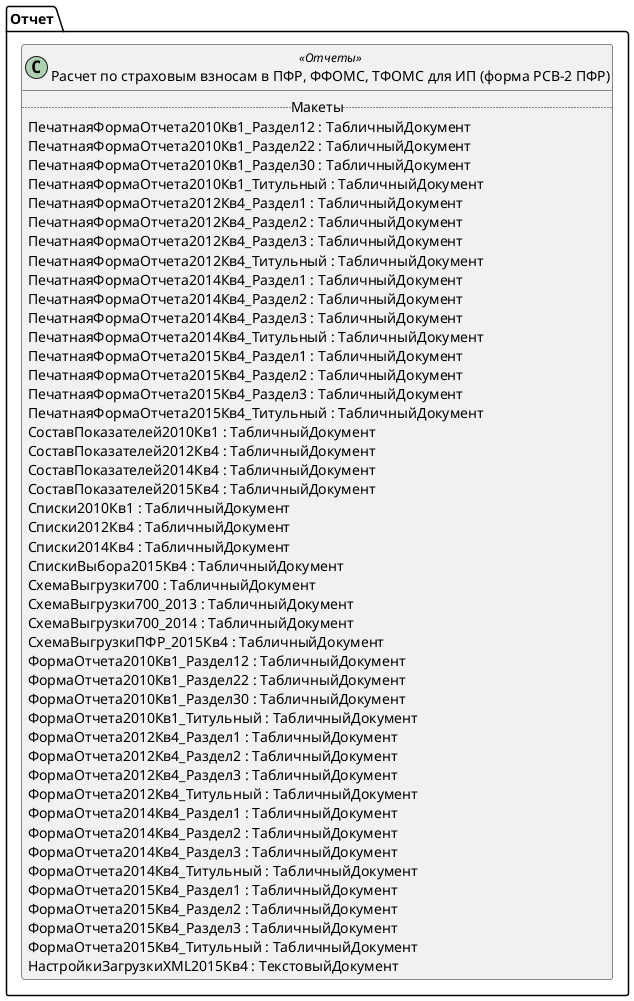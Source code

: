 ﻿@startuml РегламентированныйОтчетРСВ2
'!include templates.wsd
'..\include templates.wsd
class Отчет.РегламентированныйОтчетРСВ2 as "Расчет по страховым взносам в ПФР, ФФОМС, ТФОМС для ИП (форма РСВ-2 ПФР)" <<Отчеты>>
{
..Макеты..
ПечатнаяФормаОтчета2010Кв1_Раздел12 : ТабличныйДокумент
ПечатнаяФормаОтчета2010Кв1_Раздел22 : ТабличныйДокумент
ПечатнаяФормаОтчета2010Кв1_Раздел30 : ТабличныйДокумент
ПечатнаяФормаОтчета2010Кв1_Титульный : ТабличныйДокумент
ПечатнаяФормаОтчета2012Кв4_Раздел1 : ТабличныйДокумент
ПечатнаяФормаОтчета2012Кв4_Раздел2 : ТабличныйДокумент
ПечатнаяФормаОтчета2012Кв4_Раздел3 : ТабличныйДокумент
ПечатнаяФормаОтчета2012Кв4_Титульный : ТабличныйДокумент
ПечатнаяФормаОтчета2014Кв4_Раздел1 : ТабличныйДокумент
ПечатнаяФормаОтчета2014Кв4_Раздел2 : ТабличныйДокумент
ПечатнаяФормаОтчета2014Кв4_Раздел3 : ТабличныйДокумент
ПечатнаяФормаОтчета2014Кв4_Титульный : ТабличныйДокумент
ПечатнаяФормаОтчета2015Кв4_Раздел1 : ТабличныйДокумент
ПечатнаяФормаОтчета2015Кв4_Раздел2 : ТабличныйДокумент
ПечатнаяФормаОтчета2015Кв4_Раздел3 : ТабличныйДокумент
ПечатнаяФормаОтчета2015Кв4_Титульный : ТабличныйДокумент
СоставПоказателей2010Кв1 : ТабличныйДокумент
СоставПоказателей2012Кв4 : ТабличныйДокумент
СоставПоказателей2014Кв4 : ТабличныйДокумент
СоставПоказателей2015Кв4 : ТабличныйДокумент
Списки2010Кв1 : ТабличныйДокумент
Списки2012Кв4 : ТабличныйДокумент
Списки2014Кв4 : ТабличныйДокумент
СпискиВыбора2015Кв4 : ТабличныйДокумент
СхемаВыгрузки700 : ТабличныйДокумент
СхемаВыгрузки700_2013 : ТабличныйДокумент
СхемаВыгрузки700_2014 : ТабличныйДокумент
СхемаВыгрузкиПФР_2015Кв4 : ТабличныйДокумент
ФормаОтчета2010Кв1_Раздел12 : ТабличныйДокумент
ФормаОтчета2010Кв1_Раздел22 : ТабличныйДокумент
ФормаОтчета2010Кв1_Раздел30 : ТабличныйДокумент
ФормаОтчета2010Кв1_Титульный : ТабличныйДокумент
ФормаОтчета2012Кв4_Раздел1 : ТабличныйДокумент
ФормаОтчета2012Кв4_Раздел2 : ТабличныйДокумент
ФормаОтчета2012Кв4_Раздел3 : ТабличныйДокумент
ФормаОтчета2012Кв4_Титульный : ТабличныйДокумент
ФормаОтчета2014Кв4_Раздел1 : ТабличныйДокумент
ФормаОтчета2014Кв4_Раздел2 : ТабличныйДокумент
ФормаОтчета2014Кв4_Раздел3 : ТабличныйДокумент
ФормаОтчета2014Кв4_Титульный : ТабличныйДокумент
ФормаОтчета2015Кв4_Раздел1 : ТабличныйДокумент
ФормаОтчета2015Кв4_Раздел2 : ТабличныйДокумент
ФормаОтчета2015Кв4_Раздел3 : ТабличныйДокумент
ФормаОтчета2015Кв4_Титульный : ТабличныйДокумент
НастройкиЗагрузкиXML2015Кв4 : ТекстовыйДокумент
}
@enduml
